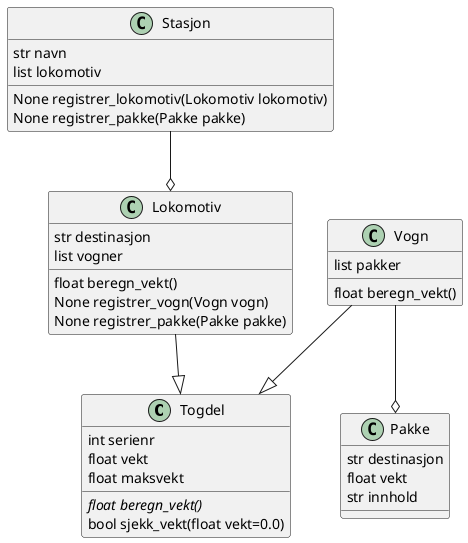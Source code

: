 @startuml stasjon
    class Togdel{
        int serienr
        float vekt
        float maksvekt
        {abstract} float beregn_vekt()
        bool sjekk_vekt(float vekt=0.0)
    }

    class Vogn{
        list pakker
        float beregn_vekt()
    }

    class Lokomotiv{
        str destinasjon
        list vogner
        float beregn_vekt()
        None registrer_vogn(Vogn vogn)
        None registrer_pakke(Pakke pakke)
    }

    class Stasjon{
        str navn
        list lokomotiv
        None registrer_lokomotiv(Lokomotiv lokomotiv)
        None registrer_pakke(Pakke pakke)
    }

    class Pakke{
        str destinasjon
        float vekt
        str innhold
    }

    Lokomotiv --|> Togdel
    Vogn --|> Togdel
    Stasjon --o Lokomotiv
    Vogn --o Pakke
@enduml